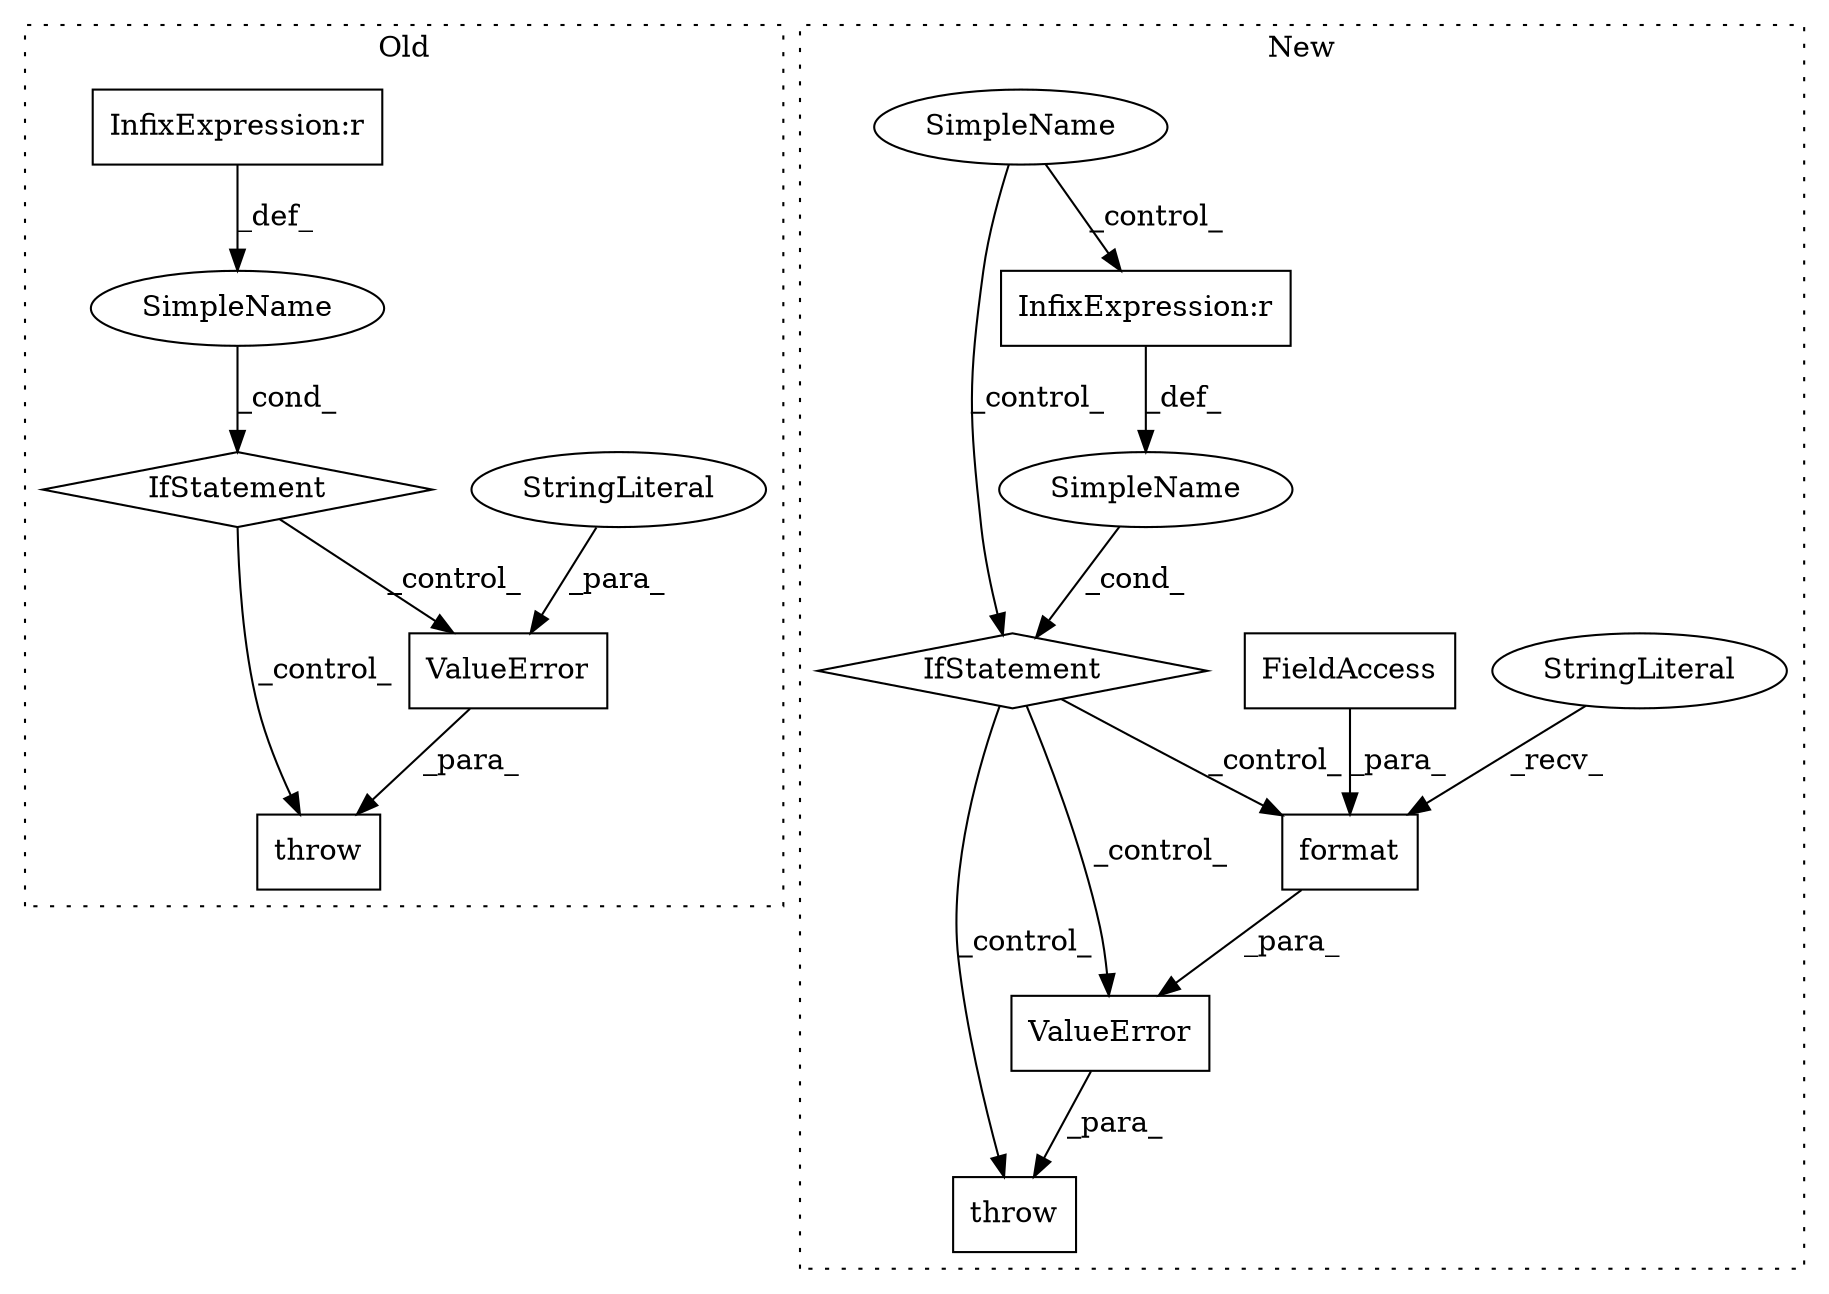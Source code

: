 digraph G {
subgraph cluster0 {
1 [label="ValueError" a="32" s="4663,4700" l="11,1" shape="box"];
3 [label="throw" a="53" s="4657" l="6" shape="box"];
7 [label="StringLiteral" a="45" s="4674" l="26" shape="ellipse"];
9 [label="SimpleName" a="42" s="" l="" shape="ellipse"];
10 [label="IfStatement" a="25" s="4610,4645" l="4,2" shape="diamond"];
12 [label="InfixExpression:r" a="27" s="4624" l="4" shape="box"];
label = "Old";
style="dotted";
}
subgraph cluster1 {
2 [label="throw" a="53" s="5300" l="6" shape="box"];
4 [label="ValueError" a="32" s="5306,5404" l="11,1" shape="box"];
5 [label="format" a="32" s="5382,5403" l="7,1" shape="box"];
6 [label="StringLiteral" a="45" s="5317" l="64" shape="ellipse"];
8 [label="SimpleName" a="42" s="" l="" shape="ellipse"];
11 [label="IfStatement" a="25" s="5265,5286" l="4,2" shape="diamond"];
13 [label="InfixExpression:r" a="27" s="5277" l="4" shape="box"];
14 [label="FieldAccess" a="22" s="5389" l="8" shape="box"];
15 [label="SimpleName" a="42" s="" l="" shape="ellipse"];
label = "New";
style="dotted";
}
1 -> 3 [label="_para_"];
4 -> 2 [label="_para_"];
5 -> 4 [label="_para_"];
6 -> 5 [label="_recv_"];
7 -> 1 [label="_para_"];
8 -> 11 [label="_cond_"];
9 -> 10 [label="_cond_"];
10 -> 1 [label="_control_"];
10 -> 3 [label="_control_"];
11 -> 2 [label="_control_"];
11 -> 5 [label="_control_"];
11 -> 4 [label="_control_"];
12 -> 9 [label="_def_"];
13 -> 8 [label="_def_"];
14 -> 5 [label="_para_"];
15 -> 11 [label="_control_"];
15 -> 13 [label="_control_"];
}